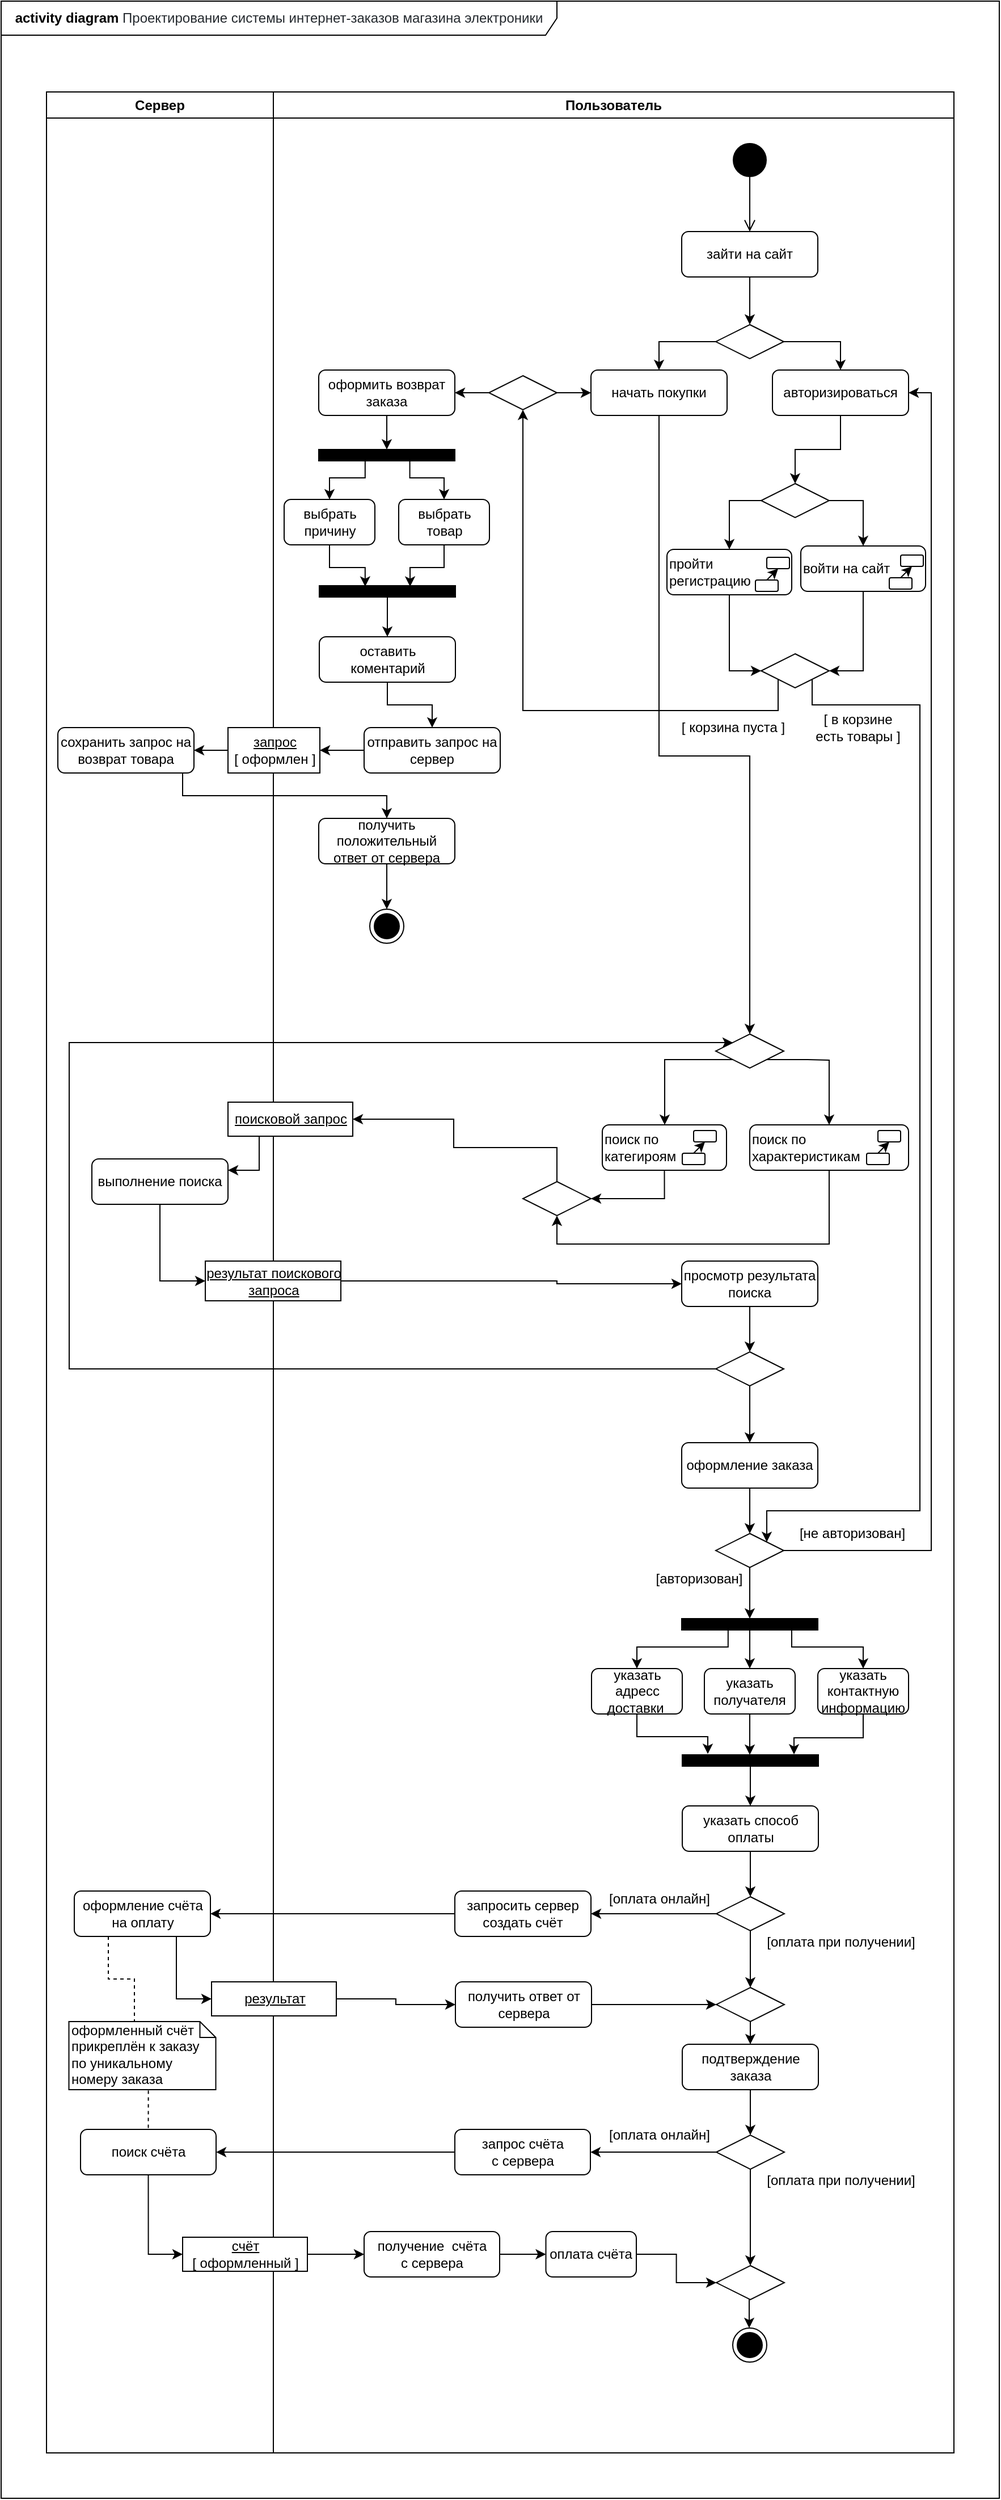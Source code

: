 <mxfile version="12.9.6" type="github">
  <diagram name="Page-1" id="e7e014a7-5840-1c2e-5031-d8a46d1fe8dd">
    <mxGraphModel dx="2234" dy="2063" grid="1" gridSize="10" guides="1" tooltips="1" connect="1" arrows="1" fold="1" page="1" pageScale="1" pageWidth="1169" pageHeight="827" background="#ffffff" math="0" shadow="0">
      <root>
        <mxCell id="0" />
        <mxCell id="1" parent="0" />
        <mxCell id="IPkGaxnjFUjAPC7KylH0-217" value="&lt;b&gt;activity diagram&lt;/b&gt;&amp;nbsp;&lt;span style=&quot;color: rgb(36 , 41 , 46) ; font-family: , &amp;#34;consolas&amp;#34; , &amp;#34;liberation mono&amp;#34; , &amp;#34;menlo&amp;#34; , monospace ; white-space: pre ; background-color: rgb(255 , 255 , 255)&quot;&gt;Проектирование системы интернет-заказов магазина электроники&lt;/span&gt;" style="shape=umlFrame;whiteSpace=wrap;html=1;strokeColor=#000000;width=490;height=30;" vertex="1" parent="1">
          <mxGeometry x="40" y="40" width="880" height="2200" as="geometry" />
        </mxCell>
        <mxCell id="3" value="Сервер" style="swimlane;whiteSpace=wrap" parent="1" vertex="1">
          <mxGeometry x="80" y="120" width="200" height="2080" as="geometry" />
        </mxCell>
        <mxCell id="OqD31-0FcYBVBra8Ghr_-113" value="выполнение поиска" style="rounded=1;whiteSpace=wrap;html=1;fontFamily=Helvetica;fontSize=12;fontColor=#000000;align=center;strokeColor=#000000;fillColor=#ffffff;" parent="3" vertex="1">
          <mxGeometry x="40" y="940" width="120" height="40" as="geometry" />
        </mxCell>
        <mxCell id="OqD31-0FcYBVBra8Ghr_-163" value="оформление счёта на оплату" style="rounded=1;whiteSpace=wrap;html=1;fontFamily=Helvetica;fontSize=12;fontColor=#000000;align=center;strokeColor=#000000;fillColor=#ffffff;" parent="3" vertex="1">
          <mxGeometry x="24.5" y="1585" width="120" height="40" as="geometry" />
        </mxCell>
        <mxCell id="IPkGaxnjFUjAPC7KylH0-63" value="сохранить запрос на возврат товара" style="rounded=1;whiteSpace=wrap;html=1;fontFamily=Helvetica;fontSize=12;fontColor=#000000;align=center;strokeColor=#000000;fillColor=#ffffff;" vertex="1" parent="3">
          <mxGeometry x="10" y="560" width="120" height="40" as="geometry" />
        </mxCell>
        <mxCell id="IPkGaxnjFUjAPC7KylH0-52" value="оформленный счёт прикреплён к заказу по уникальному номеру заказа" style="shape=note;whiteSpace=wrap;html=1;size=14;verticalAlign=top;align=left;spacingTop=-6;" vertex="1" parent="3">
          <mxGeometry x="19.75" y="1700" width="129.5" height="59.99" as="geometry" />
        </mxCell>
        <mxCell id="IPkGaxnjFUjAPC7KylH0-53" style="edgeStyle=orthogonalEdgeStyle;rounded=0;orthogonalLoop=1;jettySize=auto;html=1;exitX=0.25;exitY=1;exitDx=0;exitDy=0;entryX=0;entryY=0;entryDx=57.75;entryDy=0;strokeColor=#000000;dashed=1;endArrow=none;endFill=0;entryPerimeter=0;" edge="1" parent="3" source="OqD31-0FcYBVBra8Ghr_-163" target="IPkGaxnjFUjAPC7KylH0-52">
          <mxGeometry relative="1" as="geometry">
            <mxPoint x="114.5" y="1705" as="sourcePoint" />
            <mxPoint x="480.5" y="1890" as="targetPoint" />
          </mxGeometry>
        </mxCell>
        <mxCell id="2" value="Пользователь" style="swimlane;whiteSpace=wrap" parent="1" vertex="1">
          <mxGeometry x="280" y="120" width="600" height="2080" as="geometry" />
        </mxCell>
        <mxCell id="5" value="" style="ellipse;shape=startState;fillColor=#000000;strokeColor=#000000;strokeWidth=8;" parent="2" vertex="1">
          <mxGeometry x="405" y="45" width="30" height="30" as="geometry" />
        </mxCell>
        <mxCell id="6" value="" style="edgeStyle=elbowEdgeStyle;elbow=horizontal;verticalAlign=bottom;endArrow=open;endSize=8;strokeColor=#000000;endFill=1;rounded=0;exitX=0.5;exitY=1;exitDx=0;exitDy=0;entryX=0.5;entryY=0;entryDx=0;entryDy=0;" parent="2" source="5" target="7" edge="1">
          <mxGeometry x="420" y="53" as="geometry">
            <mxPoint x="435" y="123" as="targetPoint" />
          </mxGeometry>
        </mxCell>
        <mxCell id="7" value="зайти на сайт" style="rounded=1;whiteSpace=wrap;html=1;fontFamily=Helvetica;fontSize=12;fontColor=#000000;align=center;strokeColor=#000000;fillColor=#ffffff;" parent="2" vertex="1">
          <mxGeometry x="360" y="123" width="120" height="40" as="geometry" />
        </mxCell>
        <mxCell id="OqD31-0FcYBVBra8Ghr_-73" value="" style="edgeStyle=orthogonalEdgeStyle;rounded=0;orthogonalLoop=1;jettySize=auto;html=1;strokeColor=#000000;entryX=0.5;entryY=0;entryDx=0;entryDy=0;exitX=1;exitY=0.5;exitDx=0;exitDy=0;" parent="2" source="OqD31-0FcYBVBra8Ghr_-70" target="OqD31-0FcYBVBra8Ghr_-76" edge="1">
          <mxGeometry relative="1" as="geometry">
            <mxPoint x="530.0" y="220.0" as="targetPoint" />
            <Array as="points">
              <mxPoint x="500" y="220" />
            </Array>
          </mxGeometry>
        </mxCell>
        <mxCell id="OqD31-0FcYBVBra8Ghr_-75" value="" style="edgeStyle=orthogonalEdgeStyle;rounded=0;orthogonalLoop=1;jettySize=auto;html=1;strokeColor=#000000;entryX=0.5;entryY=0;entryDx=0;entryDy=0;exitX=0;exitY=0.5;exitDx=0;exitDy=0;" parent="2" source="OqD31-0FcYBVBra8Ghr_-70" target="OqD31-0FcYBVBra8Ghr_-77" edge="1">
          <mxGeometry relative="1" as="geometry">
            <mxPoint x="310" y="220.0" as="targetPoint" />
            <Array as="points">
              <mxPoint x="340" y="220" />
            </Array>
          </mxGeometry>
        </mxCell>
        <mxCell id="OqD31-0FcYBVBra8Ghr_-70" value="" style="rhombus;whiteSpace=wrap;html=1;strokeColor=#000000;strokeWidth=1;fillColor=#FFFFFF;" parent="2" vertex="1">
          <mxGeometry x="390" y="205" width="60" height="30" as="geometry" />
        </mxCell>
        <mxCell id="OqD31-0FcYBVBra8Ghr_-71" value="" style="edgeStyle=orthogonalEdgeStyle;rounded=0;orthogonalLoop=1;jettySize=auto;html=1;strokeColor=#000000;" parent="2" source="7" target="OqD31-0FcYBVBra8Ghr_-70" edge="1">
          <mxGeometry relative="1" as="geometry">
            <mxPoint x="460.0" y="283" as="sourcePoint" />
            <mxPoint x="460.0" y="325.0" as="targetPoint" />
          </mxGeometry>
        </mxCell>
        <mxCell id="OqD31-0FcYBVBra8Ghr_-79" value="" style="edgeStyle=orthogonalEdgeStyle;rounded=0;orthogonalLoop=1;jettySize=auto;html=1;strokeColor=#000000;exitX=0.5;exitY=1;exitDx=0;exitDy=0;entryX=0.5;entryY=0;entryDx=0;entryDy=0;" parent="2" source="OqD31-0FcYBVBra8Ghr_-76" target="OqD31-0FcYBVBra8Ghr_-89" edge="1">
          <mxGeometry relative="1" as="geometry" />
        </mxCell>
        <mxCell id="OqD31-0FcYBVBra8Ghr_-76" value="авторизироваться" style="rounded=1;whiteSpace=wrap;html=1;fontFamily=Helvetica;fontSize=12;fontColor=#000000;align=center;strokeColor=#000000;fillColor=#ffffff;" parent="2" vertex="1">
          <mxGeometry x="440" y="245" width="120" height="40" as="geometry" />
        </mxCell>
        <mxCell id="OqD31-0FcYBVBra8Ghr_-88" style="edgeStyle=orthogonalEdgeStyle;rounded=0;orthogonalLoop=1;jettySize=auto;html=1;exitX=0.5;exitY=1;exitDx=0;exitDy=0;entryX=0;entryY=0.5;entryDx=0;entryDy=0;strokeColor=#000000;" parent="2" source="IPkGaxnjFUjAPC7KylH0-203" target="OqD31-0FcYBVBra8Ghr_-95" edge="1">
          <mxGeometry relative="1" as="geometry">
            <mxPoint x="470.0" y="490" as="targetPoint" />
            <mxPoint x="405" y="445" as="sourcePoint" />
          </mxGeometry>
        </mxCell>
        <mxCell id="OqD31-0FcYBVBra8Ghr_-92" style="edgeStyle=orthogonalEdgeStyle;rounded=0;orthogonalLoop=1;jettySize=auto;html=1;exitX=0.5;exitY=1;exitDx=0;exitDy=0;entryX=1;entryY=0.5;entryDx=0;entryDy=0;strokeColor=#000000;" parent="2" source="OqD31-0FcYBVBra8Ghr_-78" target="OqD31-0FcYBVBra8Ghr_-95" edge="1">
          <mxGeometry relative="1" as="geometry">
            <mxPoint x="520.28" y="490" as="targetPoint" />
          </mxGeometry>
        </mxCell>
        <mxCell id="OqD31-0FcYBVBra8Ghr_-78" value="войти на сайт" style="rounded=1;whiteSpace=wrap;html=1;fontFamily=Helvetica;fontSize=12;fontColor=#000000;align=left;strokeColor=#000000;fillColor=#ffffff;" parent="2" vertex="1">
          <mxGeometry x="465" y="400" width="110" height="40" as="geometry" />
        </mxCell>
        <mxCell id="OqD31-0FcYBVBra8Ghr_-77" value="начать покупки" style="rounded=1;whiteSpace=wrap;html=1;fontFamily=Helvetica;fontSize=12;fontColor=#000000;align=center;strokeColor=#000000;fillColor=#ffffff;" parent="2" vertex="1">
          <mxGeometry x="280" y="245" width="120" height="40" as="geometry" />
        </mxCell>
        <mxCell id="OqD31-0FcYBVBra8Ghr_-90" style="edgeStyle=orthogonalEdgeStyle;rounded=0;orthogonalLoop=1;jettySize=auto;html=1;exitX=1;exitY=0.5;exitDx=0;exitDy=0;entryX=0.5;entryY=0;entryDx=0;entryDy=0;strokeColor=#000000;" parent="2" source="OqD31-0FcYBVBra8Ghr_-89" target="OqD31-0FcYBVBra8Ghr_-78" edge="1">
          <mxGeometry relative="1" as="geometry" />
        </mxCell>
        <mxCell id="OqD31-0FcYBVBra8Ghr_-91" style="edgeStyle=orthogonalEdgeStyle;rounded=0;orthogonalLoop=1;jettySize=auto;html=1;exitX=0;exitY=0.5;exitDx=0;exitDy=0;entryX=0.5;entryY=0;entryDx=0;entryDy=0;strokeColor=#000000;" parent="2" source="OqD31-0FcYBVBra8Ghr_-89" target="IPkGaxnjFUjAPC7KylH0-203" edge="1">
          <mxGeometry relative="1" as="geometry">
            <Array as="points">
              <mxPoint x="402" y="360" />
            </Array>
            <mxPoint x="405" y="405" as="targetPoint" />
          </mxGeometry>
        </mxCell>
        <mxCell id="OqD31-0FcYBVBra8Ghr_-89" value="" style="rhombus;whiteSpace=wrap;html=1;strokeColor=#000000;strokeWidth=1;fillColor=#FFFFFF;" parent="2" vertex="1">
          <mxGeometry x="430" y="345" width="60" height="30" as="geometry" />
        </mxCell>
        <mxCell id="OqD31-0FcYBVBra8Ghr_-98" style="edgeStyle=orthogonalEdgeStyle;rounded=0;orthogonalLoop=1;jettySize=auto;html=1;exitX=1;exitY=1;exitDx=0;exitDy=0;entryX=0.5;entryY=0;entryDx=0;entryDy=0;strokeColor=#000000;" parent="2" source="OqD31-0FcYBVBra8Ghr_-94" target="OqD31-0FcYBVBra8Ghr_-97" edge="1">
          <mxGeometry relative="1" as="geometry">
            <Array as="points">
              <mxPoint x="471" y="853" />
              <mxPoint x="490" y="853" />
            </Array>
          </mxGeometry>
        </mxCell>
        <mxCell id="OqD31-0FcYBVBra8Ghr_-99" style="edgeStyle=orthogonalEdgeStyle;rounded=0;orthogonalLoop=1;jettySize=auto;html=1;exitX=0;exitY=1;exitDx=0;exitDy=0;entryX=0.5;entryY=0;entryDx=0;entryDy=0;strokeColor=#000000;" parent="2" source="OqD31-0FcYBVBra8Ghr_-94" target="OqD31-0FcYBVBra8Ghr_-96" edge="1">
          <mxGeometry relative="1" as="geometry">
            <Array as="points">
              <mxPoint x="345" y="852" />
              <mxPoint x="345" y="910" />
            </Array>
          </mxGeometry>
        </mxCell>
        <mxCell id="OqD31-0FcYBVBra8Ghr_-94" value="" style="rhombus;whiteSpace=wrap;html=1;strokeColor=#000000;strokeWidth=1;fillColor=#FFFFFF;" parent="2" vertex="1">
          <mxGeometry x="390" y="830" width="60" height="30" as="geometry" />
        </mxCell>
        <mxCell id="IPkGaxnjFUjAPC7KylH0-10" style="edgeStyle=orthogonalEdgeStyle;rounded=0;orthogonalLoop=1;jettySize=auto;html=1;exitX=0;exitY=1;exitDx=0;exitDy=0;entryX=0.5;entryY=1;entryDx=0;entryDy=0;" edge="1" parent="2" source="OqD31-0FcYBVBra8Ghr_-95" target="IPkGaxnjFUjAPC7KylH0-8">
          <mxGeometry relative="1" as="geometry">
            <Array as="points">
              <mxPoint x="445" y="545" />
              <mxPoint x="220" y="545" />
            </Array>
          </mxGeometry>
        </mxCell>
        <mxCell id="IPkGaxnjFUjAPC7KylH0-228" style="edgeStyle=orthogonalEdgeStyle;rounded=0;orthogonalLoop=1;jettySize=auto;html=1;exitX=1;exitY=1;exitDx=0;exitDy=0;entryX=1;entryY=0;entryDx=0;entryDy=0;strokeColor=#000000;" edge="1" parent="2" source="OqD31-0FcYBVBra8Ghr_-95" target="OqD31-0FcYBVBra8Ghr_-146">
          <mxGeometry relative="1" as="geometry">
            <Array as="points">
              <mxPoint x="475" y="540" />
              <mxPoint x="570" y="540" />
              <mxPoint x="570" y="1250" />
              <mxPoint x="435" y="1250" />
            </Array>
          </mxGeometry>
        </mxCell>
        <mxCell id="OqD31-0FcYBVBra8Ghr_-95" value="" style="rhombus;whiteSpace=wrap;html=1;strokeColor=#000000;strokeWidth=1;fillColor=#FFFFFF;" parent="2" vertex="1">
          <mxGeometry x="430" y="495" width="60" height="30" as="geometry" />
        </mxCell>
        <mxCell id="OqD31-0FcYBVBra8Ghr_-96" value="поиск по&lt;br&gt;категироям" style="rounded=1;whiteSpace=wrap;html=1;fontFamily=Helvetica;fontSize=12;fontColor=#000000;align=left;strokeColor=#000000;fillColor=#ffffff;" parent="2" vertex="1">
          <mxGeometry x="290" y="910" width="109.5" height="40" as="geometry" />
        </mxCell>
        <mxCell id="OqD31-0FcYBVBra8Ghr_-97" value="поиск по&lt;br&gt;характеристикам" style="rounded=1;whiteSpace=wrap;html=1;fontFamily=Helvetica;fontSize=12;fontColor=#000000;align=left;strokeColor=#000000;fillColor=#ffffff;" parent="2" vertex="1">
          <mxGeometry x="420" y="910" width="140" height="40" as="geometry" />
        </mxCell>
        <mxCell id="OqD31-0FcYBVBra8Ghr_-93" style="edgeStyle=orthogonalEdgeStyle;rounded=0;orthogonalLoop=1;jettySize=auto;html=1;exitX=0.5;exitY=1;exitDx=0;exitDy=0;strokeColor=#000000;entryX=0.5;entryY=0;entryDx=0;entryDy=0;" parent="2" source="OqD31-0FcYBVBra8Ghr_-77" target="OqD31-0FcYBVBra8Ghr_-94" edge="1">
          <mxGeometry relative="1" as="geometry">
            <mxPoint x="420" y="670" as="targetPoint" />
            <Array as="points">
              <mxPoint x="340" y="585" />
              <mxPoint x="420" y="585" />
            </Array>
          </mxGeometry>
        </mxCell>
        <mxCell id="OqD31-0FcYBVBra8Ghr_-119" value="" style="edgeStyle=orthogonalEdgeStyle;rounded=0;orthogonalLoop=1;jettySize=auto;html=1;strokeColor=#000000;entryX=0.5;entryY=0;entryDx=0;entryDy=0;" parent="2" source="OqD31-0FcYBVBra8Ghr_-117" target="OqD31-0FcYBVBra8Ghr_-120" edge="1">
          <mxGeometry relative="1" as="geometry">
            <mxPoint x="420" y="1110" as="targetPoint" />
          </mxGeometry>
        </mxCell>
        <mxCell id="OqD31-0FcYBVBra8Ghr_-117" value="просмотр результата поиска" style="rounded=1;whiteSpace=wrap;html=1;fontFamily=Helvetica;fontSize=12;fontColor=#000000;align=center;strokeColor=#000000;fillColor=#ffffff;" parent="2" vertex="1">
          <mxGeometry x="360" y="1030" width="120" height="40" as="geometry" />
        </mxCell>
        <mxCell id="OqD31-0FcYBVBra8Ghr_-127" style="edgeStyle=orthogonalEdgeStyle;rounded=0;orthogonalLoop=1;jettySize=auto;html=1;exitX=0;exitY=0.5;exitDx=0;exitDy=0;entryX=0;entryY=0;entryDx=0;entryDy=0;strokeColor=#000000;" parent="2" source="OqD31-0FcYBVBra8Ghr_-120" target="OqD31-0FcYBVBra8Ghr_-94" edge="1">
          <mxGeometry relative="1" as="geometry">
            <Array as="points">
              <mxPoint x="-180" y="1125" />
              <mxPoint x="-180" y="838" />
            </Array>
          </mxGeometry>
        </mxCell>
        <mxCell id="OqD31-0FcYBVBra8Ghr_-120" value="" style="rhombus;whiteSpace=wrap;html=1;strokeColor=#000000;strokeWidth=1;fillColor=#FFFFFF;" parent="2" vertex="1">
          <mxGeometry x="390" y="1110" width="60" height="30" as="geometry" />
        </mxCell>
        <mxCell id="OqD31-0FcYBVBra8Ghr_-129" value="" style="edgeStyle=orthogonalEdgeStyle;rounded=0;orthogonalLoop=1;jettySize=auto;html=1;strokeColor=#000000;exitX=0.5;exitY=1;exitDx=0;exitDy=0;" parent="2" source="OqD31-0FcYBVBra8Ghr_-146" target="OqD31-0FcYBVBra8Ghr_-130" edge="1">
          <mxGeometry relative="1" as="geometry">
            <mxPoint x="420.5" y="1310" as="sourcePoint" />
            <mxPoint x="420" y="1250" as="targetPoint" />
            <Array as="points" />
          </mxGeometry>
        </mxCell>
        <mxCell id="OqD31-0FcYBVBra8Ghr_-145" style="edgeStyle=orthogonalEdgeStyle;rounded=0;orthogonalLoop=1;jettySize=auto;html=1;exitX=0.5;exitY=1;exitDx=0;exitDy=0;entryX=0.5;entryY=0;entryDx=0;entryDy=0;strokeColor=#000000;" parent="2" source="OqD31-0FcYBVBra8Ghr_-125" target="OqD31-0FcYBVBra8Ghr_-146" edge="1">
          <mxGeometry relative="1" as="geometry">
            <mxPoint x="420.5" y="1270" as="targetPoint" />
          </mxGeometry>
        </mxCell>
        <mxCell id="OqD31-0FcYBVBra8Ghr_-125" value="оформление заказа" style="rounded=1;whiteSpace=wrap;html=1;fontFamily=Helvetica;fontSize=12;fontColor=#000000;align=center;strokeColor=#000000;fillColor=#ffffff;" parent="2" vertex="1">
          <mxGeometry x="360" y="1190" width="120" height="40" as="geometry" />
        </mxCell>
        <mxCell id="OqD31-0FcYBVBra8Ghr_-126" value="" style="edgeStyle=orthogonalEdgeStyle;rounded=0;orthogonalLoop=1;jettySize=auto;html=1;strokeColor=#000000;" parent="2" source="OqD31-0FcYBVBra8Ghr_-120" target="OqD31-0FcYBVBra8Ghr_-125" edge="1">
          <mxGeometry relative="1" as="geometry">
            <mxPoint x="460" y="1260" as="sourcePoint" />
            <mxPoint x="460" y="1340" as="targetPoint" />
          </mxGeometry>
        </mxCell>
        <mxCell id="OqD31-0FcYBVBra8Ghr_-130" value="" style="html=1;points=[];perimeter=orthogonalPerimeter;strokeColor=#000000;strokeWidth=1;fillColor=#000000;rotation=90;" parent="2" vertex="1">
          <mxGeometry x="415" y="1290" width="10" height="120" as="geometry" />
        </mxCell>
        <mxCell id="OqD31-0FcYBVBra8Ghr_-140" style="edgeStyle=orthogonalEdgeStyle;rounded=0;orthogonalLoop=1;jettySize=auto;html=1;strokeColor=#000000;entryX=0.5;entryY=0;entryDx=0;entryDy=0;" parent="2" source="OqD31-0FcYBVBra8Ghr_-136" target="OqD31-0FcYBVBra8Ghr_-131" edge="1">
          <mxGeometry relative="1" as="geometry" />
        </mxCell>
        <mxCell id="OqD31-0FcYBVBra8Ghr_-131" value="указать способ оплаты" style="rounded=1;whiteSpace=wrap;html=1;fontFamily=Helvetica;fontSize=12;fontColor=#000000;align=center;strokeColor=#000000;fillColor=#ffffff;" parent="2" vertex="1">
          <mxGeometry x="360.5" y="1510" width="120" height="40" as="geometry" />
        </mxCell>
        <mxCell id="OqD31-0FcYBVBra8Ghr_-137" style="edgeStyle=orthogonalEdgeStyle;rounded=0;orthogonalLoop=1;jettySize=auto;html=1;exitX=0.5;exitY=1;exitDx=0;exitDy=0;entryX=-0.08;entryY=0.816;entryDx=0;entryDy=0;entryPerimeter=0;strokeColor=#000000;" parent="2" source="OqD31-0FcYBVBra8Ghr_-132" target="OqD31-0FcYBVBra8Ghr_-136" edge="1">
          <mxGeometry relative="1" as="geometry">
            <Array as="points">
              <mxPoint x="321" y="1449" />
              <mxPoint x="383" y="1449" />
              <mxPoint x="383" y="1464" />
            </Array>
          </mxGeometry>
        </mxCell>
        <mxCell id="OqD31-0FcYBVBra8Ghr_-132" value="указать адресс доставки&amp;nbsp;" style="rounded=1;whiteSpace=wrap;html=1;fontFamily=Helvetica;fontSize=12;fontColor=#000000;align=center;strokeColor=#000000;fillColor=#ffffff;" parent="2" vertex="1">
          <mxGeometry x="280.5" y="1389" width="80" height="40" as="geometry" />
        </mxCell>
        <mxCell id="OqD31-0FcYBVBra8Ghr_-138" style="edgeStyle=orthogonalEdgeStyle;rounded=0;orthogonalLoop=1;jettySize=auto;html=1;exitX=0.5;exitY=1;exitDx=0;exitDy=0;strokeColor=#000000;entryX=0;entryY=0.504;entryDx=0;entryDy=0;entryPerimeter=0;" parent="2" source="OqD31-0FcYBVBra8Ghr_-133" target="OqD31-0FcYBVBra8Ghr_-136" edge="1">
          <mxGeometry relative="1" as="geometry">
            <mxPoint x="440.5" y="1460" as="targetPoint" />
          </mxGeometry>
        </mxCell>
        <mxCell id="OqD31-0FcYBVBra8Ghr_-133" value="указать получателя" style="rounded=1;whiteSpace=wrap;html=1;fontFamily=Helvetica;fontSize=12;fontColor=#000000;align=center;strokeColor=#000000;fillColor=#ffffff;" parent="2" vertex="1">
          <mxGeometry x="380" y="1389" width="80" height="40" as="geometry" />
        </mxCell>
        <mxCell id="OqD31-0FcYBVBra8Ghr_-134" style="edgeStyle=orthogonalEdgeStyle;rounded=0;orthogonalLoop=1;jettySize=auto;html=1;exitX=0.838;exitY=0.659;exitDx=0;exitDy=0;strokeColor=#000000;entryX=0.5;entryY=0;entryDx=0;entryDy=0;exitPerimeter=0;" parent="2" source="OqD31-0FcYBVBra8Ghr_-130" target="OqD31-0FcYBVBra8Ghr_-132" edge="1">
          <mxGeometry relative="1" as="geometry">
            <mxPoint x="400.5" y="1365" as="sourcePoint" />
            <Array as="points">
              <mxPoint x="401" y="1370" />
              <mxPoint x="321" y="1370" />
            </Array>
          </mxGeometry>
        </mxCell>
        <mxCell id="OqD31-0FcYBVBra8Ghr_-135" style="edgeStyle=orthogonalEdgeStyle;rounded=0;orthogonalLoop=1;jettySize=auto;html=1;exitX=0.941;exitY=0.331;exitDx=0;exitDy=0;strokeColor=#000000;entryX=0.5;entryY=0;entryDx=0;entryDy=0;exitPerimeter=0;" parent="2" source="OqD31-0FcYBVBra8Ghr_-130" target="OqD31-0FcYBVBra8Ghr_-133" edge="1">
          <mxGeometry relative="1" as="geometry">
            <mxPoint x="440.5" y="1370" as="sourcePoint" />
            <Array as="points">
              <mxPoint x="420" y="1354" />
            </Array>
          </mxGeometry>
        </mxCell>
        <mxCell id="OqD31-0FcYBVBra8Ghr_-136" value="" style="html=1;points=[];perimeter=orthogonalPerimeter;strokeColor=#000000;strokeWidth=1;fillColor=#000000;rotation=90;" parent="2" vertex="1">
          <mxGeometry x="415.5" y="1410" width="10" height="120" as="geometry" />
        </mxCell>
        <mxCell id="OqD31-0FcYBVBra8Ghr_-146" value="" style="rhombus;whiteSpace=wrap;html=1;strokeColor=#000000;strokeWidth=1;fillColor=#FFFFFF;" parent="2" vertex="1">
          <mxGeometry x="390" y="1270" width="60" height="30" as="geometry" />
        </mxCell>
        <mxCell id="OqD31-0FcYBVBra8Ghr_-147" style="edgeStyle=orthogonalEdgeStyle;rounded=0;orthogonalLoop=1;jettySize=auto;html=1;exitX=1;exitY=0.5;exitDx=0;exitDy=0;strokeColor=#000000;entryX=1;entryY=0.5;entryDx=0;entryDy=0;" parent="2" source="OqD31-0FcYBVBra8Ghr_-146" target="OqD31-0FcYBVBra8Ghr_-76" edge="1">
          <mxGeometry relative="1" as="geometry">
            <mxPoint x="580" y="263.286" as="targetPoint" />
          </mxGeometry>
        </mxCell>
        <mxCell id="OqD31-0FcYBVBra8Ghr_-148" value="[не авторизован]" style="text;html=1;align=center;verticalAlign=middle;resizable=0;points=[];autosize=1;" parent="2" vertex="1">
          <mxGeometry x="455" y="1260" width="110" height="20" as="geometry" />
        </mxCell>
        <mxCell id="OqD31-0FcYBVBra8Ghr_-149" value="[авторизован]" style="text;html=1;align=center;verticalAlign=middle;resizable=0;points=[];autosize=1;" parent="2" vertex="1">
          <mxGeometry x="329.5" y="1300" width="90" height="20" as="geometry" />
        </mxCell>
        <mxCell id="OqD31-0FcYBVBra8Ghr_-156" value="[оплата онлайн]" style="text;html=1;align=center;verticalAlign=middle;resizable=0;points=[];autosize=1;" parent="2" vertex="1">
          <mxGeometry x="290" y="1582" width="100" height="20" as="geometry" />
        </mxCell>
        <mxCell id="OqD31-0FcYBVBra8Ghr_-157" value="[оплата при получении]" style="text;html=1;align=center;verticalAlign=middle;resizable=0;points=[];autosize=1;" parent="2" vertex="1">
          <mxGeometry x="425" y="1620" width="150" height="20" as="geometry" />
        </mxCell>
        <mxCell id="OqD31-0FcYBVBra8Ghr_-165" value="подтверждение заказа" style="rounded=1;whiteSpace=wrap;html=1;fontFamily=Helvetica;fontSize=12;fontColor=#000000;align=center;strokeColor=#000000;fillColor=#ffffff;" parent="2" vertex="1">
          <mxGeometry x="360.5" y="1720" width="120" height="40" as="geometry" />
        </mxCell>
        <mxCell id="OqD31-0FcYBVBra8Ghr_-169" style="edgeStyle=orthogonalEdgeStyle;rounded=0;orthogonalLoop=1;jettySize=auto;html=1;exitX=0.5;exitY=1;exitDx=0;exitDy=0;entryX=0.5;entryY=0;entryDx=0;entryDy=0;strokeColor=#000000;" parent="2" source="OqD31-0FcYBVBra8Ghr_-168" target="OqD31-0FcYBVBra8Ghr_-165" edge="1">
          <mxGeometry relative="1" as="geometry" />
        </mxCell>
        <mxCell id="OqD31-0FcYBVBra8Ghr_-168" value="" style="rhombus;whiteSpace=wrap;html=1;strokeColor=#000000;strokeWidth=1;fillColor=#FFFFFF;" parent="2" vertex="1">
          <mxGeometry x="390.5" y="1670" width="60" height="30" as="geometry" />
        </mxCell>
        <mxCell id="OqD31-0FcYBVBra8Ghr_-175" value="" style="edgeStyle=orthogonalEdgeStyle;rounded=0;orthogonalLoop=1;jettySize=auto;html=1;strokeColor=#000000;entryX=1;entryY=0.5;entryDx=0;entryDy=0;exitX=0;exitY=0.5;exitDx=0;exitDy=0;" parent="2" source="OqD31-0FcYBVBra8Ghr_-170" target="OqD31-0FcYBVBra8Ghr_-176" edge="1">
          <mxGeometry relative="1" as="geometry">
            <mxPoint x="310" y="1815.01" as="targetPoint" />
          </mxGeometry>
        </mxCell>
        <mxCell id="OqD31-0FcYBVBra8Ghr_-178" value="" style="edgeStyle=orthogonalEdgeStyle;rounded=0;orthogonalLoop=1;jettySize=auto;html=1;strokeColor=#000000;entryX=0.5;entryY=0;entryDx=0;entryDy=0;" parent="2" source="OqD31-0FcYBVBra8Ghr_-170" target="IPkGaxnjFUjAPC7KylH0-47" edge="1">
          <mxGeometry relative="1" as="geometry">
            <mxPoint x="419.5" y="1910" as="targetPoint" />
          </mxGeometry>
        </mxCell>
        <mxCell id="OqD31-0FcYBVBra8Ghr_-170" value="" style="rhombus;whiteSpace=wrap;html=1;strokeColor=#000000;strokeWidth=1;fillColor=#FFFFFF;" parent="2" vertex="1">
          <mxGeometry x="390.5" y="1800.01" width="60" height="30" as="geometry" />
        </mxCell>
        <mxCell id="OqD31-0FcYBVBra8Ghr_-171" value="" style="edgeStyle=orthogonalEdgeStyle;rounded=0;orthogonalLoop=1;jettySize=auto;html=1;strokeColor=#000000;entryX=0.5;entryY=0;entryDx=0;entryDy=0;exitX=0.5;exitY=1;exitDx=0;exitDy=0;" parent="2" source="OqD31-0FcYBVBra8Ghr_-165" target="OqD31-0FcYBVBra8Ghr_-170" edge="1">
          <mxGeometry relative="1" as="geometry">
            <mxPoint x="420.983" y="1780.001" as="sourcePoint" />
            <mxPoint x="421" y="1860.01" as="targetPoint" />
          </mxGeometry>
        </mxCell>
        <mxCell id="OqD31-0FcYBVBra8Ghr_-172" value="[оплата при получении]" style="text;html=1;align=center;verticalAlign=middle;resizable=0;points=[];autosize=1;" parent="2" vertex="1">
          <mxGeometry x="425" y="1830.01" width="150" height="20" as="geometry" />
        </mxCell>
        <mxCell id="OqD31-0FcYBVBra8Ghr_-173" value="[оплата онлайн]" style="text;html=1;align=center;verticalAlign=middle;resizable=0;points=[];autosize=1;" parent="2" vertex="1">
          <mxGeometry x="290" y="1790" width="100" height="20" as="geometry" />
        </mxCell>
        <mxCell id="OqD31-0FcYBVBra8Ghr_-176" value="запрос счёта&lt;br&gt;с сервера" style="rounded=1;whiteSpace=wrap;html=1;fontFamily=Helvetica;fontSize=12;fontColor=#000000;align=center;strokeColor=#000000;fillColor=#ffffff;" parent="2" vertex="1">
          <mxGeometry x="160" y="1795.01" width="119.5" height="40" as="geometry" />
        </mxCell>
        <mxCell id="IPkGaxnjFUjAPC7KylH0-13" style="edgeStyle=orthogonalEdgeStyle;rounded=0;orthogonalLoop=1;jettySize=auto;html=1;exitX=1;exitY=0.5;exitDx=0;exitDy=0;entryX=0;entryY=0.5;entryDx=0;entryDy=0;" edge="1" parent="2" source="IPkGaxnjFUjAPC7KylH0-8" target="OqD31-0FcYBVBra8Ghr_-77">
          <mxGeometry relative="1" as="geometry" />
        </mxCell>
        <mxCell id="IPkGaxnjFUjAPC7KylH0-8" value="" style="rhombus;whiteSpace=wrap;html=1;strokeColor=#000000;strokeWidth=1;fillColor=#FFFFFF;" vertex="1" parent="2">
          <mxGeometry x="190" y="250" width="60" height="30" as="geometry" />
        </mxCell>
        <mxCell id="IPkGaxnjFUjAPC7KylH0-19" value="" style="edgeStyle=orthogonalEdgeStyle;rounded=0;orthogonalLoop=1;jettySize=auto;html=1;entryX=0;entryY=0.5;entryDx=0;entryDy=0;entryPerimeter=0;" edge="1" parent="2" source="IPkGaxnjFUjAPC7KylH0-16" target="IPkGaxnjFUjAPC7KylH0-20">
          <mxGeometry relative="1" as="geometry">
            <mxPoint x="100" y="320" as="targetPoint" />
          </mxGeometry>
        </mxCell>
        <mxCell id="IPkGaxnjFUjAPC7KylH0-16" value="оформить возврат заказа" style="rounded=1;whiteSpace=wrap;html=1;fontFamily=Helvetica;fontSize=12;fontColor=#000000;align=center;strokeColor=#000000;fillColor=#ffffff;" vertex="1" parent="2">
          <mxGeometry x="40" y="245" width="120" height="40" as="geometry" />
        </mxCell>
        <mxCell id="IPkGaxnjFUjAPC7KylH0-17" value="" style="edgeStyle=orthogonalEdgeStyle;rounded=0;orthogonalLoop=1;jettySize=auto;html=1;" edge="1" parent="2" source="IPkGaxnjFUjAPC7KylH0-8" target="IPkGaxnjFUjAPC7KylH0-16">
          <mxGeometry relative="1" as="geometry">
            <mxPoint x="110" y="385" as="sourcePoint" />
            <mxPoint x="30" y="385" as="targetPoint" />
          </mxGeometry>
        </mxCell>
        <mxCell id="IPkGaxnjFUjAPC7KylH0-20" value="" style="html=1;points=[];perimeter=orthogonalPerimeter;strokeColor=#000000;strokeWidth=1;fillColor=#000000;rotation=90;" vertex="1" parent="2">
          <mxGeometry x="95" y="260" width="10" height="120" as="geometry" />
        </mxCell>
        <mxCell id="IPkGaxnjFUjAPC7KylH0-22" value="выбрать причину" style="rounded=1;whiteSpace=wrap;html=1;fontFamily=Helvetica;fontSize=12;fontColor=#000000;align=center;strokeColor=#000000;fillColor=#ffffff;" vertex="1" parent="2">
          <mxGeometry x="9.5" y="359" width="80" height="40" as="geometry" />
        </mxCell>
        <mxCell id="IPkGaxnjFUjAPC7KylH0-24" value="выбрать товар" style="rounded=1;whiteSpace=wrap;html=1;fontFamily=Helvetica;fontSize=12;fontColor=#000000;align=center;strokeColor=#000000;fillColor=#ffffff;" vertex="1" parent="2">
          <mxGeometry x="110.5" y="359" width="80" height="40" as="geometry" />
        </mxCell>
        <mxCell id="IPkGaxnjFUjAPC7KylH0-25" style="edgeStyle=orthogonalEdgeStyle;rounded=0;orthogonalLoop=1;jettySize=auto;html=1;exitX=0.838;exitY=0.659;exitDx=0;exitDy=0;strokeColor=#000000;entryX=0.5;entryY=0;entryDx=0;entryDy=0;exitPerimeter=0;" edge="1" parent="2" source="IPkGaxnjFUjAPC7KylH0-20" target="IPkGaxnjFUjAPC7KylH0-22">
          <mxGeometry relative="1" as="geometry">
            <mxPoint x="160.5" y="215" as="sourcePoint" />
            <Array as="points">
              <mxPoint x="81.5" y="340" />
              <mxPoint x="49.5" y="340" />
            </Array>
          </mxGeometry>
        </mxCell>
        <mxCell id="IPkGaxnjFUjAPC7KylH0-26" style="edgeStyle=orthogonalEdgeStyle;rounded=0;orthogonalLoop=1;jettySize=auto;html=1;exitX=0.941;exitY=0.331;exitDx=0;exitDy=0;strokeColor=#000000;entryX=0.5;entryY=0;entryDx=0;entryDy=0;exitPerimeter=0;" edge="1" parent="2" source="IPkGaxnjFUjAPC7KylH0-20" target="IPkGaxnjFUjAPC7KylH0-24">
          <mxGeometry relative="1" as="geometry">
            <mxPoint x="200.5" y="220" as="sourcePoint" />
            <Array as="points">
              <mxPoint x="120.5" y="340" />
              <mxPoint x="150.5" y="340" />
            </Array>
          </mxGeometry>
        </mxCell>
        <mxCell id="IPkGaxnjFUjAPC7KylH0-32" value="" style="edgeStyle=orthogonalEdgeStyle;rounded=0;orthogonalLoop=1;jettySize=auto;html=1;entryX=0.5;entryY=0;entryDx=0;entryDy=0;" edge="1" parent="2" source="IPkGaxnjFUjAPC7KylH0-27" target="IPkGaxnjFUjAPC7KylH0-30">
          <mxGeometry relative="1" as="geometry">
            <mxPoint x="100.5" y="635" as="targetPoint" />
          </mxGeometry>
        </mxCell>
        <mxCell id="IPkGaxnjFUjAPC7KylH0-27" value="" style="html=1;points=[];perimeter=orthogonalPerimeter;strokeColor=#000000;strokeWidth=1;fillColor=#000000;rotation=90;" vertex="1" parent="2">
          <mxGeometry x="95.5" y="380" width="10" height="120" as="geometry" />
        </mxCell>
        <mxCell id="IPkGaxnjFUjAPC7KylH0-21" style="edgeStyle=orthogonalEdgeStyle;rounded=0;orthogonalLoop=1;jettySize=auto;html=1;exitX=0.5;exitY=1;exitDx=0;exitDy=0;entryX=0.08;entryY=0.663;entryDx=0;entryDy=0;entryPerimeter=0;strokeColor=#000000;" edge="1" parent="2" source="IPkGaxnjFUjAPC7KylH0-22" target="IPkGaxnjFUjAPC7KylH0-27">
          <mxGeometry relative="1" as="geometry" />
        </mxCell>
        <mxCell id="IPkGaxnjFUjAPC7KylH0-23" style="edgeStyle=orthogonalEdgeStyle;rounded=0;orthogonalLoop=1;jettySize=auto;html=1;exitX=0.5;exitY=1;exitDx=0;exitDy=0;strokeColor=#000000;entryX=0.08;entryY=0.333;entryDx=0;entryDy=0;entryPerimeter=0;" edge="1" parent="2" source="IPkGaxnjFUjAPC7KylH0-24" target="IPkGaxnjFUjAPC7KylH0-27">
          <mxGeometry relative="1" as="geometry">
            <mxPoint x="200.5" y="310" as="targetPoint" />
          </mxGeometry>
        </mxCell>
        <mxCell id="IPkGaxnjFUjAPC7KylH0-30" value="оставить коментарий" style="rounded=1;whiteSpace=wrap;html=1;fontFamily=Helvetica;fontSize=12;fontColor=#000000;align=center;strokeColor=#000000;fillColor=#ffffff;" vertex="1" parent="2">
          <mxGeometry x="40.5" y="480" width="120" height="40" as="geometry" />
        </mxCell>
        <mxCell id="IPkGaxnjFUjAPC7KylH0-40" value="" style="ellipse;html=1;shape=endState;fillColor=#000000;strokeColor=#000000;" vertex="1" parent="2">
          <mxGeometry x="85" y="720" width="30" height="30" as="geometry" />
        </mxCell>
        <mxCell id="IPkGaxnjFUjAPC7KylH0-47" value="" style="rhombus;whiteSpace=wrap;html=1;strokeColor=#000000;strokeWidth=1;fillColor=#FFFFFF;" vertex="1" parent="2">
          <mxGeometry x="390.5" y="1915" width="60" height="30" as="geometry" />
        </mxCell>
        <mxCell id="IPkGaxnjFUjAPC7KylH0-56" value="" style="ellipse;html=1;shape=endState;fillColor=#000000;strokeColor=#000000;" vertex="1" parent="2">
          <mxGeometry x="405" y="1970" width="30" height="30" as="geometry" />
        </mxCell>
        <mxCell id="IPkGaxnjFUjAPC7KylH0-61" style="edgeStyle=orthogonalEdgeStyle;rounded=0;orthogonalLoop=1;jettySize=auto;html=1;exitX=0.5;exitY=1;exitDx=0;exitDy=0;entryX=0.5;entryY=0;entryDx=0;entryDy=0;strokeColor=#000000;" edge="1" parent="2" source="IPkGaxnjFUjAPC7KylH0-58" target="IPkGaxnjFUjAPC7KylH0-40">
          <mxGeometry relative="1" as="geometry" />
        </mxCell>
        <mxCell id="IPkGaxnjFUjAPC7KylH0-58" value="получить положительный ответ от сервера" style="rounded=1;whiteSpace=wrap;html=1;fontFamily=Helvetica;fontSize=12;fontColor=#000000;align=center;strokeColor=#000000;fillColor=#ffffff;" vertex="1" parent="2">
          <mxGeometry x="40" y="640" width="120" height="40" as="geometry" />
        </mxCell>
        <mxCell id="OqD31-0FcYBVBra8Ghr_-143" value="" style="rhombus;whiteSpace=wrap;html=1;strokeColor=#000000;strokeWidth=1;fillColor=#FFFFFF;" parent="2" vertex="1">
          <mxGeometry x="390.5" y="1590" width="60" height="30" as="geometry" />
        </mxCell>
        <mxCell id="OqD31-0FcYBVBra8Ghr_-155" value="" style="edgeStyle=orthogonalEdgeStyle;rounded=0;orthogonalLoop=1;jettySize=auto;html=1;strokeColor=#000000;entryX=1;entryY=0.5;entryDx=0;entryDy=0;" parent="2" source="OqD31-0FcYBVBra8Ghr_-143" target="IPkGaxnjFUjAPC7KylH0-62" edge="1">
          <mxGeometry relative="1" as="geometry">
            <mxPoint x="315.44" y="1624.41" as="targetPoint" />
          </mxGeometry>
        </mxCell>
        <mxCell id="OqD31-0FcYBVBra8Ghr_-142" value="" style="edgeStyle=orthogonalEdgeStyle;rounded=0;orthogonalLoop=1;jettySize=auto;html=1;strokeColor=#000000;entryX=0.5;entryY=0;entryDx=0;entryDy=0;" parent="2" source="OqD31-0FcYBVBra8Ghr_-131" target="OqD31-0FcYBVBra8Ghr_-143" edge="1">
          <mxGeometry relative="1" as="geometry">
            <mxPoint x="540.5" y="1630" as="targetPoint" />
          </mxGeometry>
        </mxCell>
        <mxCell id="OqD31-0FcYBVBra8Ghr_-153" value="" style="edgeStyle=orthogonalEdgeStyle;rounded=0;orthogonalLoop=1;jettySize=auto;html=1;strokeColor=#000000;entryX=0.5;entryY=0;entryDx=0;entryDy=0;exitX=0.5;exitY=1;exitDx=0;exitDy=0;" parent="2" source="OqD31-0FcYBVBra8Ghr_-143" target="OqD31-0FcYBVBra8Ghr_-168" edge="1">
          <mxGeometry relative="1" as="geometry">
            <mxPoint x="540.5" y="1700" as="targetPoint" />
          </mxGeometry>
        </mxCell>
        <mxCell id="IPkGaxnjFUjAPC7KylH0-62" value="запросить сервер создать счёт" style="rounded=1;whiteSpace=wrap;html=1;fontFamily=Helvetica;fontSize=12;fontColor=#000000;align=center;strokeColor=#000000;fillColor=#ffffff;" vertex="1" parent="2">
          <mxGeometry x="160" y="1585" width="120" height="40" as="geometry" />
        </mxCell>
        <mxCell id="IPkGaxnjFUjAPC7KylH0-87" style="edgeStyle=orthogonalEdgeStyle;rounded=0;orthogonalLoop=1;jettySize=auto;html=1;exitX=0;exitY=0.5;exitDx=0;exitDy=0;entryX=1;entryY=0.5;entryDx=0;entryDy=0;strokeColor=#000000;" edge="1" parent="2" source="IPkGaxnjFUjAPC7KylH0-33" target="IPkGaxnjFUjAPC7KylH0-85">
          <mxGeometry relative="1" as="geometry" />
        </mxCell>
        <mxCell id="IPkGaxnjFUjAPC7KylH0-33" value="отправить запрос на сервер" style="rounded=1;whiteSpace=wrap;html=1;fontFamily=Helvetica;fontSize=12;fontColor=#000000;align=center;strokeColor=#000000;fillColor=#ffffff;" vertex="1" parent="2">
          <mxGeometry x="80" y="560" width="120" height="40" as="geometry" />
        </mxCell>
        <mxCell id="IPkGaxnjFUjAPC7KylH0-37" value="" style="edgeStyle=orthogonalEdgeStyle;rounded=0;orthogonalLoop=1;jettySize=auto;html=1;entryX=0.5;entryY=0;entryDx=0;entryDy=0;exitX=0.5;exitY=1;exitDx=0;exitDy=0;" edge="1" parent="2" source="IPkGaxnjFUjAPC7KylH0-30" target="IPkGaxnjFUjAPC7KylH0-33">
          <mxGeometry relative="1" as="geometry">
            <mxPoint x="60.4" y="564.2" as="sourcePoint" />
            <mxPoint x="100" y="645.0" as="targetPoint" />
            <Array as="points" />
          </mxGeometry>
        </mxCell>
        <mxCell id="IPkGaxnjFUjAPC7KylH0-68" style="edgeStyle=orthogonalEdgeStyle;rounded=0;orthogonalLoop=1;jettySize=auto;html=1;exitX=1;exitY=0.5;exitDx=0;exitDy=0;entryX=0;entryY=0.5;entryDx=0;entryDy=0;strokeColor=#000000;" edge="1" parent="2" source="IPkGaxnjFUjAPC7KylH0-66" target="OqD31-0FcYBVBra8Ghr_-168">
          <mxGeometry relative="1" as="geometry" />
        </mxCell>
        <mxCell id="IPkGaxnjFUjAPC7KylH0-66" value="получить ответ от сервера" style="rounded=1;whiteSpace=wrap;html=1;fontFamily=Helvetica;fontSize=12;fontColor=#000000;align=center;strokeColor=#000000;fillColor=#ffffff;" vertex="1" parent="2">
          <mxGeometry x="160.5" y="1665" width="120" height="40" as="geometry" />
        </mxCell>
        <mxCell id="IPkGaxnjFUjAPC7KylH0-85" value="&lt;u&gt;запрос&lt;/u&gt;&lt;br&gt;[ оформлен ]" style="html=1;strokeColor=#000000;" vertex="1" parent="2">
          <mxGeometry x="-40" y="560" width="81" height="40" as="geometry" />
        </mxCell>
        <mxCell id="IPkGaxnjFUjAPC7KylH0-88" value="&lt;u&gt;поисковой запрос&lt;/u&gt;" style="html=1;strokeColor=#000000;" vertex="1" parent="2">
          <mxGeometry x="-40" y="890" width="110" height="30" as="geometry" />
        </mxCell>
        <mxCell id="IPkGaxnjFUjAPC7KylH0-100" value="" style="rounded=1;whiteSpace=wrap;html=1;fontFamily=Helvetica;fontSize=12;fontColor=#000000;align=center;strokeColor=#000000;fillColor=#ffffff;" vertex="1" parent="2">
          <mxGeometry x="543" y="428" width="20" height="10" as="geometry" />
        </mxCell>
        <mxCell id="IPkGaxnjFUjAPC7KylH0-101" value="" style="rounded=1;whiteSpace=wrap;html=1;fontFamily=Helvetica;fontSize=12;fontColor=#000000;align=center;strokeColor=#000000;fillColor=#ffffff;" vertex="1" parent="2">
          <mxGeometry x="553" y="408" width="20" height="10" as="geometry" />
        </mxCell>
        <mxCell id="IPkGaxnjFUjAPC7KylH0-99" style="orthogonalLoop=1;jettySize=auto;html=1;exitX=0.5;exitY=0;exitDx=0;exitDy=0;entryX=0.5;entryY=1;entryDx=0;entryDy=0;strokeColor=#000000;rounded=0;" edge="1" parent="2" source="IPkGaxnjFUjAPC7KylH0-100" target="IPkGaxnjFUjAPC7KylH0-101">
          <mxGeometry relative="1" as="geometry" />
        </mxCell>
        <mxCell id="IPkGaxnjFUjAPC7KylH0-203" value="пройти&lt;br&gt;регистрацию" style="rounded=1;whiteSpace=wrap;html=1;fontFamily=Helvetica;fontSize=12;fontColor=#000000;align=left;strokeColor=#000000;fillColor=#ffffff;" vertex="1" parent="2">
          <mxGeometry x="347" y="403" width="110" height="40" as="geometry" />
        </mxCell>
        <mxCell id="IPkGaxnjFUjAPC7KylH0-96" value="" style="rounded=1;whiteSpace=wrap;html=1;fontFamily=Helvetica;fontSize=12;fontColor=#000000;align=center;strokeColor=#000000;fillColor=#ffffff;" vertex="1" parent="2">
          <mxGeometry x="425" y="430" width="20" height="10" as="geometry" />
        </mxCell>
        <mxCell id="IPkGaxnjFUjAPC7KylH0-97" value="" style="rounded=1;whiteSpace=wrap;html=1;fontFamily=Helvetica;fontSize=12;fontColor=#000000;align=center;strokeColor=#000000;fillColor=#ffffff;" vertex="1" parent="2">
          <mxGeometry x="435" y="410" width="20" height="10" as="geometry" />
        </mxCell>
        <mxCell id="IPkGaxnjFUjAPC7KylH0-98" style="orthogonalLoop=1;jettySize=auto;html=1;exitX=0.5;exitY=0;exitDx=0;exitDy=0;entryX=0.5;entryY=1;entryDx=0;entryDy=0;strokeColor=#000000;rounded=0;" edge="1" parent="2" source="IPkGaxnjFUjAPC7KylH0-96" target="IPkGaxnjFUjAPC7KylH0-97">
          <mxGeometry relative="1" as="geometry" />
        </mxCell>
        <mxCell id="IPkGaxnjFUjAPC7KylH0-211" value="" style="rounded=1;whiteSpace=wrap;html=1;fontFamily=Helvetica;fontSize=12;fontColor=#000000;align=center;strokeColor=#000000;fillColor=#ffffff;" vertex="1" parent="2">
          <mxGeometry x="360.5" y="935" width="20" height="10" as="geometry" />
        </mxCell>
        <mxCell id="IPkGaxnjFUjAPC7KylH0-212" value="" style="rounded=1;whiteSpace=wrap;html=1;fontFamily=Helvetica;fontSize=12;fontColor=#000000;align=center;strokeColor=#000000;fillColor=#ffffff;" vertex="1" parent="2">
          <mxGeometry x="370.5" y="915" width="20" height="10" as="geometry" />
        </mxCell>
        <mxCell id="IPkGaxnjFUjAPC7KylH0-213" style="orthogonalLoop=1;jettySize=auto;html=1;exitX=0.5;exitY=0;exitDx=0;exitDy=0;entryX=0.5;entryY=1;entryDx=0;entryDy=0;strokeColor=#000000;rounded=0;" edge="1" parent="2" source="IPkGaxnjFUjAPC7KylH0-211" target="IPkGaxnjFUjAPC7KylH0-212">
          <mxGeometry relative="1" as="geometry" />
        </mxCell>
        <mxCell id="IPkGaxnjFUjAPC7KylH0-214" value="" style="rounded=1;whiteSpace=wrap;html=1;fontFamily=Helvetica;fontSize=12;fontColor=#000000;align=center;strokeColor=#000000;fillColor=#ffffff;" vertex="1" parent="2">
          <mxGeometry x="523" y="935" width="20" height="10" as="geometry" />
        </mxCell>
        <mxCell id="IPkGaxnjFUjAPC7KylH0-215" value="" style="rounded=1;whiteSpace=wrap;html=1;fontFamily=Helvetica;fontSize=12;fontColor=#000000;align=center;strokeColor=#000000;fillColor=#ffffff;" vertex="1" parent="2">
          <mxGeometry x="533" y="915" width="20" height="10" as="geometry" />
        </mxCell>
        <mxCell id="IPkGaxnjFUjAPC7KylH0-216" style="orthogonalLoop=1;jettySize=auto;html=1;exitX=0.5;exitY=0;exitDx=0;exitDy=0;entryX=0.5;entryY=1;entryDx=0;entryDy=0;strokeColor=#000000;rounded=0;" edge="1" parent="2" source="IPkGaxnjFUjAPC7KylH0-214" target="IPkGaxnjFUjAPC7KylH0-215">
          <mxGeometry relative="1" as="geometry" />
        </mxCell>
        <mxCell id="OqD31-0FcYBVBra8Ghr_-114" style="edgeStyle=orthogonalEdgeStyle;rounded=0;orthogonalLoop=1;jettySize=auto;html=1;exitX=0.25;exitY=1;exitDx=0;exitDy=0;strokeColor=#000000;entryX=1;entryY=0.25;entryDx=0;entryDy=0;" parent="1" source="IPkGaxnjFUjAPC7KylH0-88" target="OqD31-0FcYBVBra8Ghr_-113" edge="1">
          <mxGeometry relative="1" as="geometry">
            <mxPoint x="414.5" y="1095" as="targetPoint" />
            <Array as="points">
              <mxPoint x="268" y="1070" />
            </Array>
          </mxGeometry>
        </mxCell>
        <mxCell id="OqD31-0FcYBVBra8Ghr_-116" style="edgeStyle=orthogonalEdgeStyle;rounded=0;orthogonalLoop=1;jettySize=auto;html=1;exitX=1;exitY=0.5;exitDx=0;exitDy=0;strokeColor=#000000;entryX=0;entryY=0.5;entryDx=0;entryDy=0;" parent="1" source="IPkGaxnjFUjAPC7KylH0-240" target="OqD31-0FcYBVBra8Ghr_-117" edge="1">
          <mxGeometry relative="1" as="geometry">
            <mxPoint x="564.5" y="1145" as="targetPoint" />
            <Array as="points">
              <mxPoint x="530" y="1168" />
              <mxPoint x="530" y="1170" />
            </Array>
          </mxGeometry>
        </mxCell>
        <mxCell id="OqD31-0FcYBVBra8Ghr_-162" value="" style="edgeStyle=orthogonalEdgeStyle;rounded=0;orthogonalLoop=1;jettySize=auto;html=1;strokeColor=#000000;entryX=1;entryY=0.5;entryDx=0;entryDy=0;exitX=0;exitY=0.5;exitDx=0;exitDy=0;" parent="1" source="IPkGaxnjFUjAPC7KylH0-62" target="OqD31-0FcYBVBra8Ghr_-163" edge="1">
          <mxGeometry relative="1" as="geometry">
            <mxPoint x="469" y="1900" as="targetPoint" />
            <Array as="points" />
            <mxPoint x="510" y="1790" as="sourcePoint" />
          </mxGeometry>
        </mxCell>
        <mxCell id="IPkGaxnjFUjAPC7KylH0-48" style="edgeStyle=orthogonalEdgeStyle;rounded=0;orthogonalLoop=1;jettySize=auto;html=1;exitX=0.5;exitY=1;exitDx=0;exitDy=0;" edge="1" parent="1" source="IPkGaxnjFUjAPC7KylH0-47">
          <mxGeometry relative="1" as="geometry">
            <mxPoint x="699.5" y="2090" as="targetPoint" />
          </mxGeometry>
        </mxCell>
        <mxCell id="IPkGaxnjFUjAPC7KylH0-59" value="" style="edgeStyle=orthogonalEdgeStyle;rounded=0;orthogonalLoop=1;jettySize=auto;html=1;strokeColor=#000000;exitX=0.5;exitY=1;exitDx=0;exitDy=0;" edge="1" parent="1" source="IPkGaxnjFUjAPC7KylH0-63" target="IPkGaxnjFUjAPC7KylH0-58">
          <mxGeometry relative="1" as="geometry">
            <Array as="points">
              <mxPoint x="200" y="720" />
              <mxPoint x="200" y="740" />
              <mxPoint x="380" y="740" />
            </Array>
          </mxGeometry>
        </mxCell>
        <mxCell id="IPkGaxnjFUjAPC7KylH0-64" value="" style="edgeStyle=orthogonalEdgeStyle;rounded=0;orthogonalLoop=1;jettySize=auto;html=1;strokeColor=#000000;exitX=0;exitY=0.5;exitDx=0;exitDy=0;entryX=1;entryY=0.5;entryDx=0;entryDy=0;" edge="1" parent="1" source="IPkGaxnjFUjAPC7KylH0-85" target="IPkGaxnjFUjAPC7KylH0-63">
          <mxGeometry relative="1" as="geometry">
            <mxPoint x="180" y="640" as="sourcePoint" />
            <mxPoint x="380" y="760" as="targetPoint" />
            <Array as="points">
              <mxPoint x="230" y="700" />
              <mxPoint x="230" y="700" />
            </Array>
          </mxGeometry>
        </mxCell>
        <mxCell id="OqD31-0FcYBVBra8Ghr_-180" style="edgeStyle=orthogonalEdgeStyle;rounded=0;orthogonalLoop=1;jettySize=auto;html=1;exitX=0.5;exitY=1;exitDx=0;exitDy=0;strokeColor=#000000;dashed=1;endArrow=none;endFill=0;exitPerimeter=0;entryX=0.5;entryY=0;entryDx=0;entryDy=0;" parent="1" source="IPkGaxnjFUjAPC7KylH0-52" target="IPkGaxnjFUjAPC7KylH0-232" edge="1">
          <mxGeometry relative="1" as="geometry">
            <mxPoint x="345" y="1980" as="targetPoint" />
          </mxGeometry>
        </mxCell>
        <mxCell id="IPkGaxnjFUjAPC7KylH0-93" value="" style="edgeStyle=orthogonalEdgeStyle;rounded=0;orthogonalLoop=1;jettySize=auto;html=1;strokeColor=#000000;exitX=1;exitY=0.5;exitDx=0;exitDy=0;entryX=0;entryY=0.5;entryDx=0;entryDy=0;" edge="1" parent="1" source="IPkGaxnjFUjAPC7KylH0-242" target="IPkGaxnjFUjAPC7KylH0-66">
          <mxGeometry relative="1" as="geometry">
            <mxPoint x="194.5" y="1745" as="sourcePoint" />
            <mxPoint x="440.5" y="1805" as="targetPoint" />
            <Array as="points" />
          </mxGeometry>
        </mxCell>
        <mxCell id="IPkGaxnjFUjAPC7KylH0-222" style="edgeStyle=orthogonalEdgeStyle;rounded=0;orthogonalLoop=1;jettySize=auto;html=1;exitX=0.5;exitY=1;exitDx=0;exitDy=0;strokeColor=#000000;entryX=-0.034;entryY=0.179;entryDx=0;entryDy=0;entryPerimeter=0;" edge="1" parent="1" source="IPkGaxnjFUjAPC7KylH0-223" target="OqD31-0FcYBVBra8Ghr_-136">
          <mxGeometry relative="1" as="geometry">
            <mxPoint x="739" y="1589" as="targetPoint" />
            <Array as="points">
              <mxPoint x="800" y="1570" />
              <mxPoint x="739" y="1570" />
            </Array>
          </mxGeometry>
        </mxCell>
        <mxCell id="IPkGaxnjFUjAPC7KylH0-223" value="указать контактную информацию" style="rounded=1;whiteSpace=wrap;html=1;fontFamily=Helvetica;fontSize=12;fontColor=#000000;align=center;strokeColor=#000000;fillColor=#ffffff;" vertex="1" parent="1">
          <mxGeometry x="760" y="1509" width="80" height="40" as="geometry" />
        </mxCell>
        <mxCell id="IPkGaxnjFUjAPC7KylH0-224" style="edgeStyle=orthogonalEdgeStyle;rounded=0;orthogonalLoop=1;jettySize=auto;html=1;exitX=0.8;exitY=0.192;exitDx=0;exitDy=0;strokeColor=#000000;entryX=0.5;entryY=0;entryDx=0;entryDy=0;exitPerimeter=0;" edge="1" parent="1" target="IPkGaxnjFUjAPC7KylH0-223" source="OqD31-0FcYBVBra8Ghr_-130">
          <mxGeometry relative="1" as="geometry">
            <mxPoint x="820.28" y="1470.01" as="sourcePoint" />
            <Array as="points">
              <mxPoint x="737" y="1490" />
              <mxPoint x="800" y="1490" />
            </Array>
          </mxGeometry>
        </mxCell>
        <mxCell id="IPkGaxnjFUjAPC7KylH0-225" value="" style="rhombus;whiteSpace=wrap;html=1;strokeColor=#000000;strokeWidth=1;fillColor=#FFFFFF;" vertex="1" parent="1">
          <mxGeometry x="500" y="1080" width="60" height="30" as="geometry" />
        </mxCell>
        <mxCell id="IPkGaxnjFUjAPC7KylH0-91" style="edgeStyle=orthogonalEdgeStyle;rounded=0;orthogonalLoop=1;jettySize=auto;html=1;exitX=0.5;exitY=1;exitDx=0;exitDy=0;strokeColor=#000000;entryX=0.5;entryY=1;entryDx=0;entryDy=0;" edge="1" parent="1" source="OqD31-0FcYBVBra8Ghr_-97" target="IPkGaxnjFUjAPC7KylH0-225">
          <mxGeometry relative="1" as="geometry">
            <mxPoint x="350" y="1135" as="targetPoint" />
            <mxPoint x="780" y="1070" as="sourcePoint" />
            <Array as="points">
              <mxPoint x="770" y="1135" />
              <mxPoint x="530" y="1135" />
            </Array>
          </mxGeometry>
        </mxCell>
        <mxCell id="IPkGaxnjFUjAPC7KylH0-226" style="rounded=0;orthogonalLoop=1;jettySize=auto;html=1;exitX=0.5;exitY=1;exitDx=0;exitDy=0;entryX=1;entryY=0.5;entryDx=0;entryDy=0;strokeColor=#000000;edgeStyle=orthogonalEdgeStyle;" edge="1" parent="1" source="OqD31-0FcYBVBra8Ghr_-96" target="IPkGaxnjFUjAPC7KylH0-225">
          <mxGeometry relative="1" as="geometry" />
        </mxCell>
        <mxCell id="IPkGaxnjFUjAPC7KylH0-89" style="edgeStyle=orthogonalEdgeStyle;rounded=0;orthogonalLoop=1;jettySize=auto;html=1;exitX=0.5;exitY=0;exitDx=0;exitDy=0;strokeColor=#000000;entryX=1;entryY=0.5;entryDx=0;entryDy=0;" edge="1" parent="1" source="IPkGaxnjFUjAPC7KylH0-225" target="IPkGaxnjFUjAPC7KylH0-88">
          <mxGeometry relative="1" as="geometry">
            <mxPoint x="240.0" y="1075" as="targetPoint" />
            <Array as="points">
              <mxPoint x="530" y="1050" />
              <mxPoint x="439" y="1050" />
              <mxPoint x="439" y="1025" />
            </Array>
            <mxPoint x="620" y="1070" as="sourcePoint" />
          </mxGeometry>
        </mxCell>
        <mxCell id="IPkGaxnjFUjAPC7KylH0-227" value="[ корзина пуста ]" style="text;html=1;align=center;verticalAlign=middle;resizable=0;points=[];autosize=1;" vertex="1" parent="1">
          <mxGeometry x="630" y="670" width="110" height="20" as="geometry" />
        </mxCell>
        <mxCell id="IPkGaxnjFUjAPC7KylH0-229" value="[ в корзине&lt;br&gt;есть товары ]" style="text;html=1;align=center;verticalAlign=middle;resizable=0;points=[];autosize=1;" vertex="1" parent="1">
          <mxGeometry x="750" y="665" width="90" height="30" as="geometry" />
        </mxCell>
        <mxCell id="IPkGaxnjFUjAPC7KylH0-234" style="edgeStyle=orthogonalEdgeStyle;rounded=0;orthogonalLoop=1;jettySize=auto;html=1;exitX=0.5;exitY=1;exitDx=0;exitDy=0;entryX=0;entryY=0.5;entryDx=0;entryDy=0;strokeColor=#000000;" edge="1" parent="1" source="IPkGaxnjFUjAPC7KylH0-232" target="IPkGaxnjFUjAPC7KylH0-92">
          <mxGeometry relative="1" as="geometry" />
        </mxCell>
        <mxCell id="IPkGaxnjFUjAPC7KylH0-232" value="поиск счёта" style="rounded=1;whiteSpace=wrap;html=1;fontFamily=Helvetica;fontSize=12;fontColor=#000000;align=center;strokeColor=#000000;fillColor=#ffffff;" vertex="1" parent="1">
          <mxGeometry x="110" y="1915.01" width="119.5" height="40" as="geometry" />
        </mxCell>
        <mxCell id="IPkGaxnjFUjAPC7KylH0-233" value="" style="edgeStyle=orthogonalEdgeStyle;rounded=0;orthogonalLoop=1;jettySize=auto;html=1;strokeColor=#000000;" edge="1" parent="1" source="OqD31-0FcYBVBra8Ghr_-176" target="IPkGaxnjFUjAPC7KylH0-232">
          <mxGeometry relative="1" as="geometry" />
        </mxCell>
        <mxCell id="IPkGaxnjFUjAPC7KylH0-236" value="" style="edgeStyle=orthogonalEdgeStyle;rounded=0;orthogonalLoop=1;jettySize=auto;html=1;strokeColor=#000000;entryX=0;entryY=0.5;entryDx=0;entryDy=0;" edge="1" parent="1" source="IPkGaxnjFUjAPC7KylH0-92" target="IPkGaxnjFUjAPC7KylH0-237">
          <mxGeometry relative="1" as="geometry">
            <mxPoint x="419.5" y="2025" as="targetPoint" />
          </mxGeometry>
        </mxCell>
        <mxCell id="IPkGaxnjFUjAPC7KylH0-92" value="&lt;u&gt;счёт&lt;/u&gt;&lt;br&gt;[ оформленный ]" style="html=1;strokeColor=#000000;" vertex="1" parent="1">
          <mxGeometry x="200" y="2010" width="110" height="30" as="geometry" />
        </mxCell>
        <mxCell id="IPkGaxnjFUjAPC7KylH0-239" value="" style="edgeStyle=orthogonalEdgeStyle;rounded=0;orthogonalLoop=1;jettySize=auto;html=1;strokeColor=#000000;" edge="1" parent="1" source="IPkGaxnjFUjAPC7KylH0-237" target="IPkGaxnjFUjAPC7KylH0-238">
          <mxGeometry relative="1" as="geometry" />
        </mxCell>
        <mxCell id="IPkGaxnjFUjAPC7KylH0-237" value="получение&amp;nbsp;&amp;nbsp;счёта&lt;br&gt;с сервера" style="rounded=1;whiteSpace=wrap;html=1;fontFamily=Helvetica;fontSize=12;fontColor=#000000;align=center;strokeColor=#000000;fillColor=#ffffff;" vertex="1" parent="1">
          <mxGeometry x="360" y="2005" width="119.5" height="40" as="geometry" />
        </mxCell>
        <mxCell id="IPkGaxnjFUjAPC7KylH0-238" value="оплата счёта" style="rounded=1;whiteSpace=wrap;html=1;fontFamily=Helvetica;fontSize=12;fontColor=#000000;align=center;strokeColor=#000000;fillColor=#ffffff;" vertex="1" parent="1">
          <mxGeometry x="520.25" y="2005" width="79.75" height="40" as="geometry" />
        </mxCell>
        <mxCell id="OqD31-0FcYBVBra8Ghr_-181" style="edgeStyle=orthogonalEdgeStyle;rounded=0;orthogonalLoop=1;jettySize=auto;html=1;endArrow=classic;endFill=1;strokeColor=#000000;entryX=0;entryY=0.5;entryDx=0;entryDy=0;exitX=1;exitY=0.5;exitDx=0;exitDy=0;" parent="1" source="IPkGaxnjFUjAPC7KylH0-238" target="IPkGaxnjFUjAPC7KylH0-47" edge="1">
          <mxGeometry relative="1" as="geometry">
            <mxPoint x="590" y="2050" as="sourcePoint" />
            <mxPoint x="649.5" y="2043" as="targetPoint" />
          </mxGeometry>
        </mxCell>
        <mxCell id="IPkGaxnjFUjAPC7KylH0-240" value="&lt;u&gt;результат поискового&lt;br&gt;запроса&lt;/u&gt;" style="html=1;strokeColor=#000000;" vertex="1" parent="1">
          <mxGeometry x="220" y="1150" width="119.5" height="35" as="geometry" />
        </mxCell>
        <mxCell id="IPkGaxnjFUjAPC7KylH0-241" style="edgeStyle=orthogonalEdgeStyle;rounded=0;orthogonalLoop=1;jettySize=auto;html=1;exitX=0.5;exitY=1;exitDx=0;exitDy=0;strokeColor=#000000;entryX=0;entryY=0.5;entryDx=0;entryDy=0;" edge="1" parent="1" source="OqD31-0FcYBVBra8Ghr_-113" target="IPkGaxnjFUjAPC7KylH0-240">
          <mxGeometry relative="1" as="geometry">
            <mxPoint x="640" y="1170" as="targetPoint" />
            <mxPoint x="180" y="1100" as="sourcePoint" />
            <Array as="points" />
          </mxGeometry>
        </mxCell>
        <mxCell id="IPkGaxnjFUjAPC7KylH0-242" value="&lt;u&gt;результат&lt;/u&gt;" style="html=1;strokeColor=#000000;" vertex="1" parent="1">
          <mxGeometry x="225.5" y="1785" width="110" height="30" as="geometry" />
        </mxCell>
        <mxCell id="IPkGaxnjFUjAPC7KylH0-243" value="" style="edgeStyle=orthogonalEdgeStyle;rounded=0;orthogonalLoop=1;jettySize=auto;html=1;strokeColor=#000000;exitX=0.75;exitY=1;exitDx=0;exitDy=0;entryX=0;entryY=0.5;entryDx=0;entryDy=0;" edge="1" parent="1" source="OqD31-0FcYBVBra8Ghr_-163" target="IPkGaxnjFUjAPC7KylH0-242">
          <mxGeometry relative="1" as="geometry">
            <mxPoint x="194.5" y="1745" as="sourcePoint" />
            <mxPoint x="440.5" y="1805" as="targetPoint" />
            <Array as="points" />
          </mxGeometry>
        </mxCell>
      </root>
    </mxGraphModel>
  </diagram>
</mxfile>
